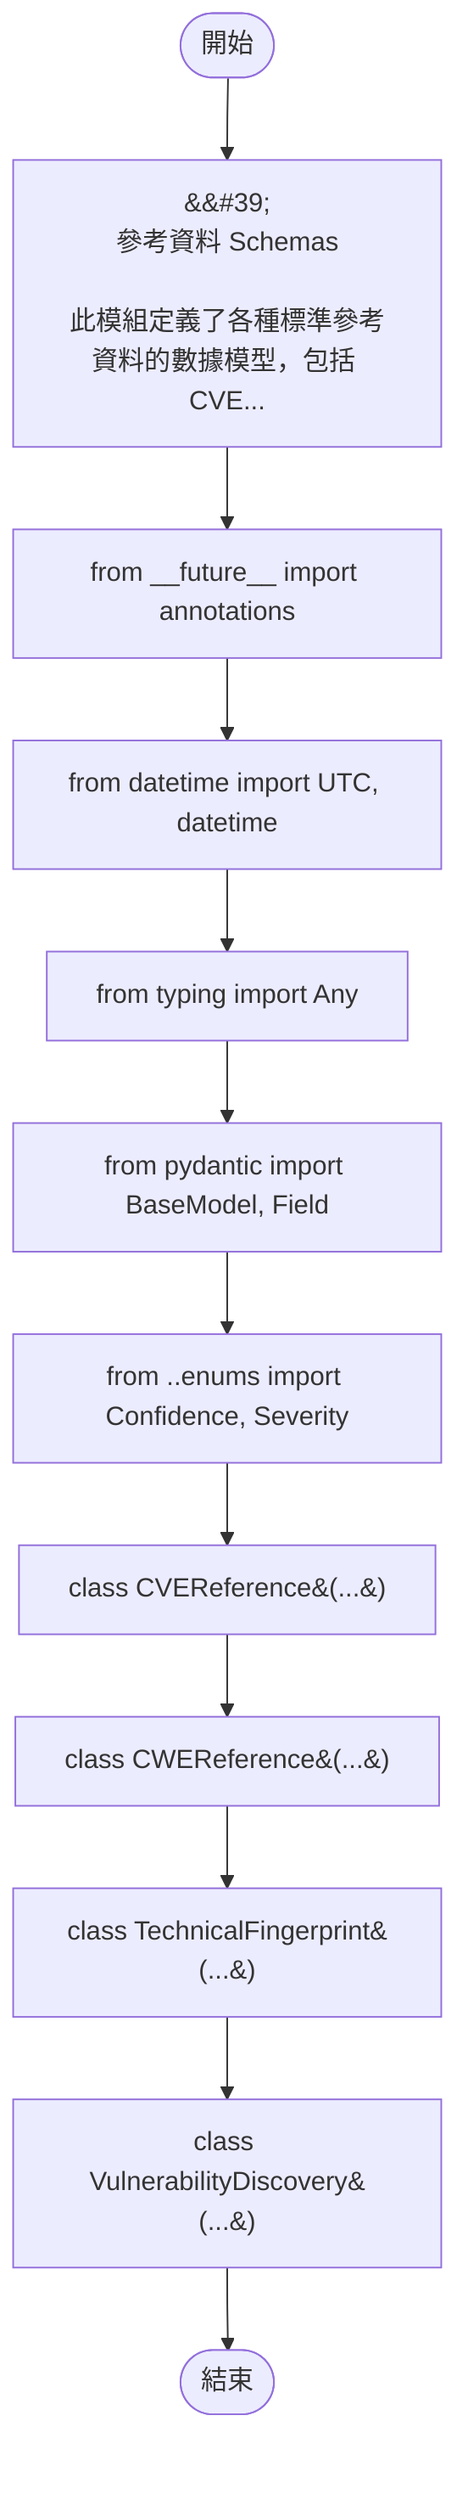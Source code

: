 flowchart TB
    n1([開始])
    n2([結束])
    n3[&amp;&#35;39;\n參考資料 Schemas\n\n此模組定義了各種標準參考資料的數據模型，包括 CVE...]
    n4[from __future__ import annotations]
    n5[from datetime import UTC, datetime]
    n6[from typing import Any]
    n7[from pydantic import BaseModel, Field]
    n8[from ..enums import Confidence, Severity]
    n9[class CVEReference&#40;...&#41;]
    n10[class CWEReference&#40;...&#41;]
    n11[class TechnicalFingerprint&#40;...&#41;]
    n12[class VulnerabilityDiscovery&#40;...&#41;]
    n1 --> n3
    n3 --> n4
    n4 --> n5
    n5 --> n6
    n6 --> n7
    n7 --> n8
    n8 --> n9
    n9 --> n10
    n10 --> n11
    n11 --> n12
    n12 --> n2